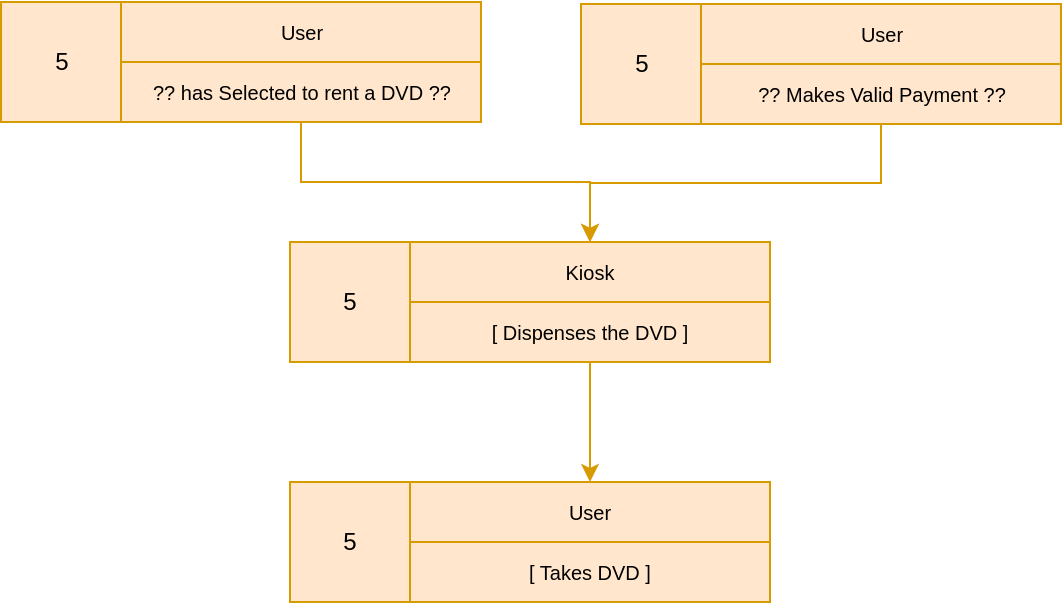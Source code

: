 <mxfile version="11.1.4" type="device"><diagram id="VW8h7AR9d6UCQnMIyFME" name="Page-1"><mxGraphModel dx="460" dy="737" grid="1" gridSize="10" guides="1" tooltips="1" connect="1" arrows="1" fold="1" page="1" pageScale="1" pageWidth="827" pageHeight="1169" math="0" shadow="0"><root><mxCell id="0"/><mxCell id="1" parent="0"/><mxCell id="rNA3uLsN9g1m54qxnN43-5" value="" style="rounded=0;whiteSpace=wrap;html=1;fillColor=#ffe6cc;strokeColor=#d79b00;" parent="1" vertex="1"><mxGeometry x="293" y="179" width="240" height="60" as="geometry"/></mxCell><mxCell id="rNA3uLsN9g1m54qxnN43-6" value="5" style="rounded=0;whiteSpace=wrap;html=1;fillColor=#ffe6cc;strokeColor=#d79b00;" parent="1" vertex="1"><mxGeometry x="293" y="179" width="60" height="60" as="geometry"/></mxCell><mxCell id="rNA3uLsN9g1m54qxnN43-7" value="Kiosk" style="rounded=0;whiteSpace=wrap;html=1;fontSize=10;fillColor=#ffe6cc;strokeColor=#d79b00;" parent="1" vertex="1"><mxGeometry x="353" y="179" width="180" height="30" as="geometry"/></mxCell><mxCell id="rNA3uLsN9g1m54qxnN43-59" style="edgeStyle=orthogonalEdgeStyle;rounded=0;orthogonalLoop=1;jettySize=auto;html=1;exitX=0.5;exitY=1;exitDx=0;exitDy=0;fontSize=10;fillColor=#ffe6cc;strokeColor=#d79b00;" parent="1" source="rNA3uLsN9g1m54qxnN43-8" target="rNA3uLsN9g1m54qxnN43-57" edge="1"><mxGeometry relative="1" as="geometry"/></mxCell><mxCell id="rNA3uLsN9g1m54qxnN43-8" value="[ Dispenses the DVD ]" style="rounded=0;whiteSpace=wrap;html=1;fontSize=10;fillColor=#ffe6cc;strokeColor=#d79b00;" parent="1" vertex="1"><mxGeometry x="353" y="209" width="180" height="30" as="geometry"/></mxCell><mxCell id="rNA3uLsN9g1m54qxnN43-40" value="" style="rounded=0;whiteSpace=wrap;html=1;fillColor=#ffe6cc;strokeColor=#d79b00;" parent="1" vertex="1"><mxGeometry x="148.5" y="59" width="240" height="60" as="geometry"/></mxCell><mxCell id="rNA3uLsN9g1m54qxnN43-41" value="5" style="rounded=0;whiteSpace=wrap;html=1;fillColor=#ffe6cc;strokeColor=#d79b00;" parent="1" vertex="1"><mxGeometry x="148.5" y="59" width="60" height="60" as="geometry"/></mxCell><mxCell id="rNA3uLsN9g1m54qxnN43-42" value="User" style="rounded=0;whiteSpace=wrap;html=1;fontSize=10;fillColor=#ffe6cc;strokeColor=#d79b00;" parent="1" vertex="1"><mxGeometry x="208.5" y="59" width="180" height="30" as="geometry"/></mxCell><mxCell id="rNA3uLsN9g1m54qxnN43-52" style="edgeStyle=orthogonalEdgeStyle;rounded=0;orthogonalLoop=1;jettySize=auto;html=1;entryX=0.5;entryY=0;entryDx=0;entryDy=0;fontSize=10;fillColor=#ffe6cc;strokeColor=#d79b00;" parent="1" source="rNA3uLsN9g1m54qxnN43-43" target="rNA3uLsN9g1m54qxnN43-7" edge="1"><mxGeometry relative="1" as="geometry"/></mxCell><mxCell id="rNA3uLsN9g1m54qxnN43-43" value="?? has Selected to rent a DVD ??" style="rounded=0;whiteSpace=wrap;html=1;fontSize=10;fillColor=#ffe6cc;strokeColor=#d79b00;" parent="1" vertex="1"><mxGeometry x="208.5" y="89" width="180" height="30" as="geometry"/></mxCell><mxCell id="rNA3uLsN9g1m54qxnN43-44" value="" style="rounded=0;whiteSpace=wrap;html=1;fillColor=#ffe6cc;strokeColor=#d79b00;" parent="1" vertex="1"><mxGeometry x="438.5" y="60" width="240" height="60" as="geometry"/></mxCell><mxCell id="rNA3uLsN9g1m54qxnN43-45" value="5" style="rounded=0;whiteSpace=wrap;html=1;fillColor=#ffe6cc;strokeColor=#d79b00;" parent="1" vertex="1"><mxGeometry x="438.5" y="60" width="60" height="60" as="geometry"/></mxCell><mxCell id="rNA3uLsN9g1m54qxnN43-46" value="User" style="rounded=0;whiteSpace=wrap;html=1;fontSize=10;fillColor=#ffe6cc;strokeColor=#d79b00;" parent="1" vertex="1"><mxGeometry x="498.5" y="60" width="180" height="30" as="geometry"/></mxCell><mxCell id="rNA3uLsN9g1m54qxnN43-53" style="edgeStyle=orthogonalEdgeStyle;rounded=0;orthogonalLoop=1;jettySize=auto;html=1;exitX=0.5;exitY=1;exitDx=0;exitDy=0;entryX=0.5;entryY=0;entryDx=0;entryDy=0;fontSize=10;fillColor=#ffe6cc;strokeColor=#d79b00;" parent="1" source="rNA3uLsN9g1m54qxnN43-47" target="rNA3uLsN9g1m54qxnN43-7" edge="1"><mxGeometry relative="1" as="geometry"/></mxCell><mxCell id="rNA3uLsN9g1m54qxnN43-47" value="?? Makes Valid Payment ??" style="rounded=0;whiteSpace=wrap;html=1;fontSize=10;fillColor=#ffe6cc;strokeColor=#d79b00;" parent="1" vertex="1"><mxGeometry x="498.5" y="90" width="180" height="30" as="geometry"/></mxCell><mxCell id="rNA3uLsN9g1m54qxnN43-55" value="" style="rounded=0;whiteSpace=wrap;html=1;fillColor=#ffe6cc;strokeColor=#d79b00;" parent="1" vertex="1"><mxGeometry x="293" y="299" width="240" height="60" as="geometry"/></mxCell><mxCell id="rNA3uLsN9g1m54qxnN43-56" value="5" style="rounded=0;whiteSpace=wrap;html=1;fillColor=#ffe6cc;strokeColor=#d79b00;" parent="1" vertex="1"><mxGeometry x="293" y="299" width="60" height="60" as="geometry"/></mxCell><mxCell id="rNA3uLsN9g1m54qxnN43-57" value="User" style="rounded=0;whiteSpace=wrap;html=1;fontSize=10;fillColor=#ffe6cc;strokeColor=#d79b00;" parent="1" vertex="1"><mxGeometry x="353" y="299" width="180" height="30" as="geometry"/></mxCell><mxCell id="rNA3uLsN9g1m54qxnN43-58" value="[ Takes DVD ]" style="rounded=0;whiteSpace=wrap;html=1;fontSize=10;fillColor=#ffe6cc;strokeColor=#d79b00;" parent="1" vertex="1"><mxGeometry x="353" y="329" width="180" height="30" as="geometry"/></mxCell></root></mxGraphModel></diagram></mxfile>